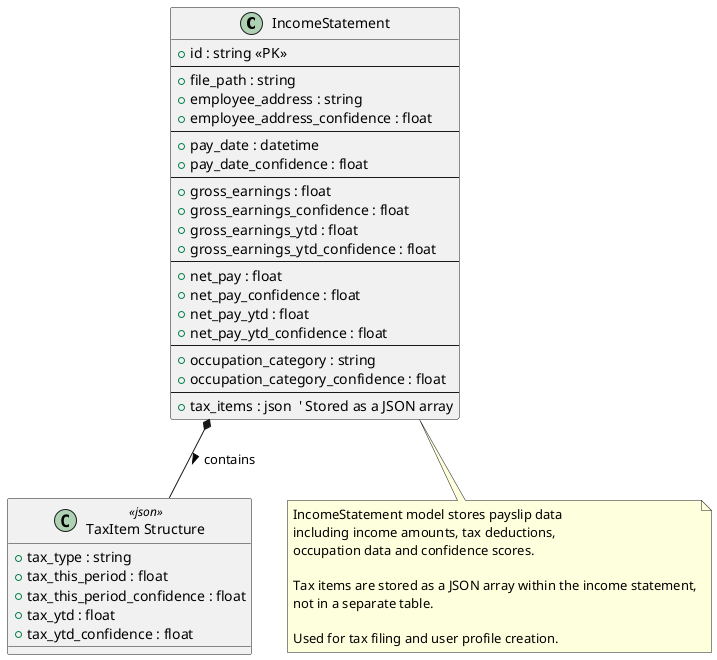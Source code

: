 @startuml Income Statement Schema

' Use class diagram notation which is more compatible
class "IncomeStatement" as income {
  + id : string <<PK>>
  --
  + file_path : string
  + employee_address : string
  + employee_address_confidence : float
  --
  + pay_date : datetime
  + pay_date_confidence : float
  --
  + gross_earnings : float
  + gross_earnings_confidence : float
  + gross_earnings_ytd : float
  + gross_earnings_ytd_confidence : float
  --
  + net_pay : float
  + net_pay_confidence : float
  + net_pay_ytd : float
  + net_pay_ytd_confidence : float
  --
  + occupation_category : string
  + occupation_category_confidence : float
  --
  + tax_items : json  ' Stored as a JSON array
}

class "TaxItem Structure" as taxitem <<json>> {
  + tax_type : string
  + tax_this_period : float
  + tax_this_period_confidence : float
  + tax_ytd : float
  + tax_ytd_confidence : float
}

income *-- taxitem : contains >

note bottom of income
  IncomeStatement model stores payslip data
  including income amounts, tax deductions,
  occupation data and confidence scores.
  
  Tax items are stored as a JSON array within the income statement,
  not in a separate table.
  
  Used for tax filing and user profile creation.
end note

@enduml 